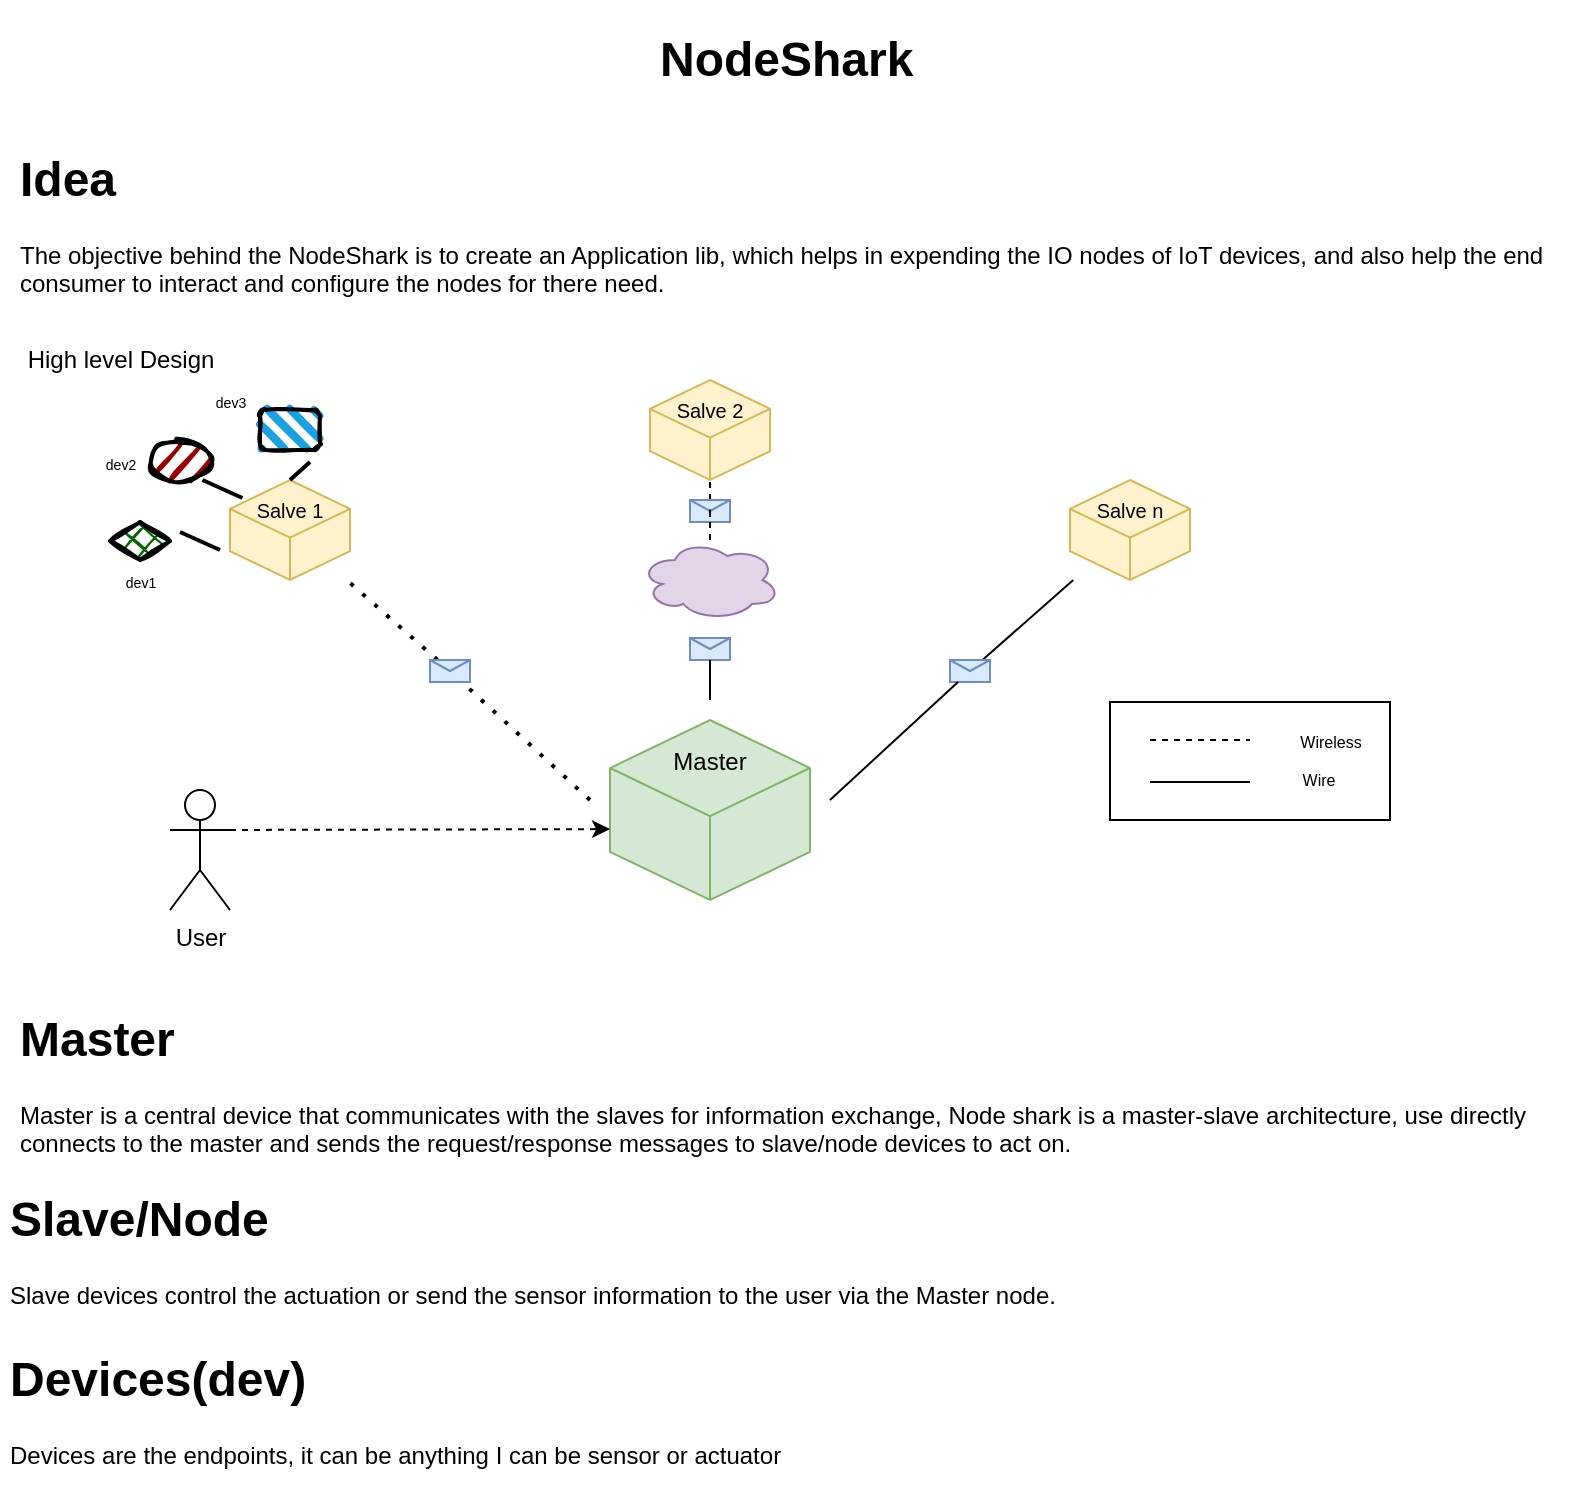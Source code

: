 <mxfile version="14.5.1" type="device" pages="4"><diagram id="Kn0iQHrQM525vAJxDdHW" name="HDD1"><mxGraphModel dx="1422" dy="830" grid="1" gridSize="10" guides="1" tooltips="1" connect="1" arrows="1" fold="1" page="1" pageScale="1" pageWidth="850" pageHeight="1100" math="0" shadow="0"><root><mxCell id="0"/><mxCell id="1" parent="0"/><mxCell id="1ncYqNetrgBFcalwf-mZ-35" value="" style="rounded=0;whiteSpace=wrap;html=1;" parent="1" vertex="1"><mxGeometry x="590" y="351" width="140" height="59" as="geometry"/></mxCell><mxCell id="1ncYqNetrgBFcalwf-mZ-2" value="&lt;h1&gt;NodeShark&lt;/h1&gt;&lt;p&gt;&lt;br&gt;&lt;/p&gt;" style="text;html=1;strokeColor=none;fillColor=none;spacing=5;spacingTop=-20;whiteSpace=wrap;overflow=hidden;rounded=0;" parent="1" vertex="1"><mxGeometry x="360" y="10" width="140" height="40" as="geometry"/></mxCell><mxCell id="1ncYqNetrgBFcalwf-mZ-4" value="&lt;h1&gt;Idea&lt;/h1&gt;&lt;p&gt;The objective behind the NodeShark is to create an Application lib, which helps in expending the IO nodes of IoT devices, and also help the end consumer to interact and configure the nodes for there need.&lt;/p&gt;" style="text;html=1;strokeColor=none;fillColor=none;spacing=5;spacingTop=-20;whiteSpace=wrap;overflow=hidden;rounded=0;" parent="1" vertex="1"><mxGeometry x="40" y="70" width="790" height="90" as="geometry"/></mxCell><mxCell id="1ncYqNetrgBFcalwf-mZ-5" value="High level Design" style="text;html=1;align=center;verticalAlign=middle;resizable=0;points=[];autosize=1;" parent="1" vertex="1"><mxGeometry x="40" y="170" width="110" height="20" as="geometry"/></mxCell><mxCell id="1ncYqNetrgBFcalwf-mZ-7" value="" style="whiteSpace=wrap;html=1;shape=mxgraph.basic.isocube;isoAngle=15;fillColor=#d5e8d4;strokeColor=#82b366;" parent="1" vertex="1"><mxGeometry x="340" y="360" width="100" height="90" as="geometry"/></mxCell><mxCell id="1ncYqNetrgBFcalwf-mZ-8" value="" style="whiteSpace=wrap;html=1;shape=mxgraph.basic.isocube;isoAngle=15;fillColor=#fff2cc;strokeColor=#d6b656;" parent="1" vertex="1"><mxGeometry x="570" y="240" width="60" height="50" as="geometry"/></mxCell><mxCell id="1ncYqNetrgBFcalwf-mZ-9" value="" style="whiteSpace=wrap;html=1;shape=mxgraph.basic.isocube;isoAngle=15;fillColor=#fff2cc;strokeColor=#d6b656;" parent="1" vertex="1"><mxGeometry x="360" y="190" width="60" height="50" as="geometry"/></mxCell><mxCell id="1ncYqNetrgBFcalwf-mZ-10" value="" style="whiteSpace=wrap;html=1;shape=mxgraph.basic.isocube;isoAngle=15;fillColor=#fff2cc;strokeColor=#d6b656;" parent="1" vertex="1"><mxGeometry x="150" y="240" width="60" height="50" as="geometry"/></mxCell><mxCell id="1ncYqNetrgBFcalwf-mZ-14" value="" style="endArrow=none;dashed=1;html=1;dashPattern=1 3;strokeWidth=2;" parent="1" source="1ncYqNetrgBFcalwf-mZ-23" target="1ncYqNetrgBFcalwf-mZ-10" edge="1"><mxGeometry width="50" height="50" relative="1" as="geometry"><mxPoint x="330" y="400" as="sourcePoint"/><mxPoint x="190" y="300" as="targetPoint"/></mxGeometry></mxCell><mxCell id="1ncYqNetrgBFcalwf-mZ-15" value="" style="endArrow=none;html=1;" parent="1" source="1ncYqNetrgBFcalwf-mZ-29" target="1ncYqNetrgBFcalwf-mZ-8" edge="1"><mxGeometry width="50" height="50" relative="1" as="geometry"><mxPoint x="450" y="400" as="sourcePoint"/><mxPoint x="500" y="350" as="targetPoint"/><Array as="points"/></mxGeometry></mxCell><mxCell id="1ncYqNetrgBFcalwf-mZ-16" value="" style="ellipse;shape=cloud;whiteSpace=wrap;html=1;fillColor=#e1d5e7;strokeColor=#9673a6;" parent="1" vertex="1"><mxGeometry x="355" y="270" width="70" height="40" as="geometry"/></mxCell><mxCell id="1ncYqNetrgBFcalwf-mZ-17" value="" style="endArrow=none;html=1;" parent="1" source="1ncYqNetrgBFcalwf-mZ-27" edge="1"><mxGeometry width="50" height="50" relative="1" as="geometry"><mxPoint x="390" y="350" as="sourcePoint"/><mxPoint x="390" y="320" as="targetPoint"/><Array as="points"/></mxGeometry></mxCell><mxCell id="1ncYqNetrgBFcalwf-mZ-18" value="" style="endArrow=none;dashed=1;html=1;entryX=0.5;entryY=1;entryDx=0;entryDy=0;entryPerimeter=0;" parent="1" source="1ncYqNetrgBFcalwf-mZ-25" target="1ncYqNetrgBFcalwf-mZ-9" edge="1"><mxGeometry width="50" height="50" relative="1" as="geometry"><mxPoint x="370" y="260" as="sourcePoint"/><mxPoint x="400" y="250" as="targetPoint"/><Array as="points"/></mxGeometry></mxCell><mxCell id="1ncYqNetrgBFcalwf-mZ-19" value="Master" style="text;html=1;strokeColor=none;fillColor=none;align=center;verticalAlign=middle;whiteSpace=wrap;rounded=0;" parent="1" vertex="1"><mxGeometry x="370" y="371" width="40" height="20" as="geometry"/></mxCell><mxCell id="1ncYqNetrgBFcalwf-mZ-20" value="&lt;font style=&quot;font-size: 10px&quot;&gt;Salve 1&lt;/font&gt;" style="text;html=1;strokeColor=none;fillColor=none;align=center;verticalAlign=middle;whiteSpace=wrap;rounded=0;" parent="1" vertex="1"><mxGeometry x="156.25" y="250" width="47.5" height="10" as="geometry"/></mxCell><mxCell id="1ncYqNetrgBFcalwf-mZ-21" value="&lt;font style=&quot;font-size: 10px&quot;&gt;Salve 2&lt;/font&gt;" style="text;html=1;strokeColor=none;fillColor=none;align=center;verticalAlign=middle;whiteSpace=wrap;rounded=0;" parent="1" vertex="1"><mxGeometry x="366.25" y="200" width="47.5" height="10" as="geometry"/></mxCell><mxCell id="1ncYqNetrgBFcalwf-mZ-22" value="&lt;font style=&quot;font-size: 10px&quot;&gt;Salve n&lt;/font&gt;" style="text;html=1;strokeColor=none;fillColor=none;align=center;verticalAlign=middle;whiteSpace=wrap;rounded=0;" parent="1" vertex="1"><mxGeometry x="581.25" y="250" width="37.5" height="10" as="geometry"/></mxCell><mxCell id="1ncYqNetrgBFcalwf-mZ-23" value="" style="shape=message;html=1;whiteSpace=wrap;html=1;outlineConnect=0;fillColor=#dae8fc;strokeColor=#6c8ebf;" parent="1" vertex="1"><mxGeometry x="250" y="330" width="20" height="11" as="geometry"/></mxCell><mxCell id="1ncYqNetrgBFcalwf-mZ-24" value="" style="endArrow=none;dashed=1;html=1;dashPattern=1 3;strokeWidth=2;" parent="1" target="1ncYqNetrgBFcalwf-mZ-23" edge="1"><mxGeometry width="50" height="50" relative="1" as="geometry"><mxPoint x="330" y="400" as="sourcePoint"/><mxPoint x="207.778" y="290" as="targetPoint"/></mxGeometry></mxCell><mxCell id="1ncYqNetrgBFcalwf-mZ-25" value="" style="shape=message;html=1;whiteSpace=wrap;html=1;outlineConnect=0;fillColor=#dae8fc;strokeColor=#6c8ebf;" parent="1" vertex="1"><mxGeometry x="380" y="250" width="20" height="11" as="geometry"/></mxCell><mxCell id="1ncYqNetrgBFcalwf-mZ-26" value="" style="endArrow=none;dashed=1;html=1;entryX=0.5;entryY=1;entryDx=0;entryDy=0;entryPerimeter=0;" parent="1" source="1ncYqNetrgBFcalwf-mZ-16" target="1ncYqNetrgBFcalwf-mZ-25" edge="1"><mxGeometry width="50" height="50" relative="1" as="geometry"><mxPoint x="390" y="270" as="sourcePoint"/><mxPoint x="390" y="240" as="targetPoint"/><Array as="points"><mxPoint x="390" y="250"/></Array></mxGeometry></mxCell><mxCell id="1ncYqNetrgBFcalwf-mZ-27" value="" style="shape=message;html=1;whiteSpace=wrap;html=1;outlineConnect=0;fillColor=#dae8fc;strokeColor=#6c8ebf;" parent="1" vertex="1"><mxGeometry x="380" y="319" width="20" height="11" as="geometry"/></mxCell><mxCell id="1ncYqNetrgBFcalwf-mZ-28" value="" style="endArrow=none;html=1;" parent="1" target="1ncYqNetrgBFcalwf-mZ-27" edge="1"><mxGeometry width="50" height="50" relative="1" as="geometry"><mxPoint x="390" y="350" as="sourcePoint"/><mxPoint x="390" y="320" as="targetPoint"/><Array as="points"><mxPoint x="390" y="330"/></Array></mxGeometry></mxCell><mxCell id="1ncYqNetrgBFcalwf-mZ-29" value="" style="shape=message;html=1;whiteSpace=wrap;html=1;outlineConnect=0;fillColor=#dae8fc;strokeColor=#6c8ebf;" parent="1" vertex="1"><mxGeometry x="510" y="330" width="20" height="11" as="geometry"/></mxCell><mxCell id="1ncYqNetrgBFcalwf-mZ-30" value="" style="endArrow=none;html=1;" parent="1" target="1ncYqNetrgBFcalwf-mZ-29" edge="1"><mxGeometry width="50" height="50" relative="1" as="geometry"><mxPoint x="450" y="400" as="sourcePoint"/><mxPoint x="572.222" y="290" as="targetPoint"/><Array as="points"/></mxGeometry></mxCell><mxCell id="1ncYqNetrgBFcalwf-mZ-31" value="" style="endArrow=none;dashed=1;html=1;" parent="1" edge="1"><mxGeometry width="50" height="50" relative="1" as="geometry"><mxPoint x="610" y="370" as="sourcePoint"/><mxPoint x="660" y="370" as="targetPoint"/></mxGeometry></mxCell><mxCell id="1ncYqNetrgBFcalwf-mZ-32" value="" style="endArrow=none;html=1;" parent="1" edge="1"><mxGeometry width="50" height="50" relative="1" as="geometry"><mxPoint x="610" y="391" as="sourcePoint"/><mxPoint x="660" y="391" as="targetPoint"/></mxGeometry></mxCell><mxCell id="1ncYqNetrgBFcalwf-mZ-33" value="&lt;font style=&quot;font-size: 8px&quot;&gt;Wireless&lt;/font&gt;" style="text;html=1;align=center;verticalAlign=middle;resizable=0;points=[];autosize=1;" parent="1" vertex="1"><mxGeometry x="675" y="360" width="50" height="20" as="geometry"/></mxCell><mxCell id="1ncYqNetrgBFcalwf-mZ-34" value="&lt;font style=&quot;font-size: 8px&quot;&gt;Wire&lt;/font&gt;" style="text;html=1;align=center;verticalAlign=middle;resizable=0;points=[];autosize=1;" parent="1" vertex="1"><mxGeometry x="679" y="379" width="30" height="20" as="geometry"/></mxCell><mxCell id="1ncYqNetrgBFcalwf-mZ-36" value="" style="rhombus;whiteSpace=wrap;html=1;strokeWidth=2;fillWeight=-1;hachureGap=8;fillStyle=cross-hatch;fillColor=#006600;sketch=1;" parent="1" vertex="1"><mxGeometry x="90" y="261" width="30" height="19" as="geometry"/></mxCell><mxCell id="1ncYqNetrgBFcalwf-mZ-37" value="" style="ellipse;whiteSpace=wrap;html=1;strokeWidth=2;fillWeight=2;hachureGap=8;fillColor=#990000;fillStyle=dots;sketch=1;" parent="1" vertex="1"><mxGeometry x="110" y="221" width="30" height="19" as="geometry"/></mxCell><mxCell id="1ncYqNetrgBFcalwf-mZ-38" value="" style="rounded=1;whiteSpace=wrap;html=1;strokeWidth=2;fillWeight=4;hachureGap=8;hachureAngle=45;fillColor=#1ba1e2;sketch=1;" parent="1" vertex="1"><mxGeometry x="165" y="205" width="30" height="20" as="geometry"/></mxCell><mxCell id="1ncYqNetrgBFcalwf-mZ-41" value="&lt;font style=&quot;font-size: 7px&quot;&gt;dev1&lt;/font&gt;" style="text;html=1;align=center;verticalAlign=middle;resizable=0;points=[];autosize=1;" parent="1" vertex="1"><mxGeometry x="90" y="280" width="30" height="20" as="geometry"/></mxCell><mxCell id="1ncYqNetrgBFcalwf-mZ-42" value="&lt;font style=&quot;font-size: 7px&quot;&gt;dev2&lt;/font&gt;" style="text;html=1;align=center;verticalAlign=middle;resizable=0;points=[];autosize=1;" parent="1" vertex="1"><mxGeometry x="80" y="220.5" width="30" height="20" as="geometry"/></mxCell><mxCell id="1ncYqNetrgBFcalwf-mZ-43" value="&lt;font style=&quot;font-size: 7px&quot;&gt;dev3&lt;/font&gt;" style="text;html=1;align=center;verticalAlign=middle;resizable=0;points=[];autosize=1;" parent="1" vertex="1"><mxGeometry x="135" y="190" width="30" height="20" as="geometry"/></mxCell><mxCell id="1ncYqNetrgBFcalwf-mZ-45" value="&lt;h1&gt;Master&lt;/h1&gt;&lt;p&gt;Master is a central device that communicates with the slaves for information exchange, Node shark is a master-slave architecture, use directly connects to the master and sends the request/response messages to slave/node devices to act on.&lt;/p&gt;" style="text;html=1;strokeColor=none;fillColor=none;spacing=5;spacingTop=-20;whiteSpace=wrap;overflow=hidden;rounded=0;" parent="1" vertex="1"><mxGeometry x="40" y="500" width="780" height="80" as="geometry"/></mxCell><mxCell id="1ncYqNetrgBFcalwf-mZ-47" style="edgeStyle=orthogonalEdgeStyle;rounded=0;orthogonalLoop=1;jettySize=auto;html=1;exitX=1;exitY=0.333;exitDx=0;exitDy=0;exitPerimeter=0;entryX=0;entryY=0.606;entryDx=0;entryDy=0;entryPerimeter=0;dashed=1;" parent="1" source="1ncYqNetrgBFcalwf-mZ-46" target="1ncYqNetrgBFcalwf-mZ-7" edge="1"><mxGeometry relative="1" as="geometry"><Array as="points"><mxPoint x="150" y="415"/><mxPoint x="245" y="415"/></Array></mxGeometry></mxCell><mxCell id="1ncYqNetrgBFcalwf-mZ-46" value="User" style="shape=umlActor;verticalLabelPosition=bottom;verticalAlign=top;html=1;outlineConnect=0;" parent="1" vertex="1"><mxGeometry x="120" y="395" width="30" height="60" as="geometry"/></mxCell><mxCell id="1ncYqNetrgBFcalwf-mZ-50" value="&lt;h1&gt;Slave/Node&lt;/h1&gt;&lt;p&gt;Slave devices control the actuation or send the sensor information to the user via the Master node.&lt;/p&gt;" style="text;html=1;strokeColor=none;fillColor=none;spacing=5;spacingTop=-20;whiteSpace=wrap;overflow=hidden;rounded=0;" parent="1" vertex="1"><mxGeometry x="35" y="590" width="780" height="80" as="geometry"/></mxCell><mxCell id="1ncYqNetrgBFcalwf-mZ-51" value="&lt;h1&gt;Devices(dev)&lt;/h1&gt;&lt;p&gt;Devices are the endpoints, it can be anything I can be sensor or actuator&lt;/p&gt;" style="text;html=1;strokeColor=none;fillColor=none;spacing=5;spacingTop=-20;whiteSpace=wrap;overflow=hidden;rounded=0;" parent="1" vertex="1"><mxGeometry x="35" y="670" width="780" height="80" as="geometry"/></mxCell><mxCell id="YtxHHRJrg3fE581qLAiR-1" value="" style="endArrow=none;html=1;strokeWidth=2;" parent="1" edge="1"><mxGeometry width="50" height="50" relative="1" as="geometry"><mxPoint x="125" y="266" as="sourcePoint"/><mxPoint x="145" y="275" as="targetPoint"/></mxGeometry></mxCell><mxCell id="YtxHHRJrg3fE581qLAiR-2" value="" style="endArrow=none;html=1;strokeWidth=2;" parent="1" edge="1"><mxGeometry width="50" height="50" relative="1" as="geometry"><mxPoint x="136.25" y="240" as="sourcePoint"/><mxPoint x="156.25" y="249.0" as="targetPoint"/></mxGeometry></mxCell><mxCell id="YtxHHRJrg3fE581qLAiR-4" value="" style="endArrow=none;html=1;strokeWidth=2;entryX=0.5;entryY=0;entryDx=0;entryDy=0;entryPerimeter=0;" parent="1" target="1ncYqNetrgBFcalwf-mZ-10" edge="1"><mxGeometry width="50" height="50" relative="1" as="geometry"><mxPoint x="190" y="231" as="sourcePoint"/><mxPoint x="195" y="240.0" as="targetPoint"/></mxGeometry></mxCell></root></mxGraphModel></diagram><diagram id="m-Z7ndVa-NEMvpS4aNVk" name="CDD1"><mxGraphModel dx="1422" dy="830" grid="1" gridSize="10" guides="1" tooltips="1" connect="1" arrows="1" fold="1" page="1" pageScale="1" pageWidth="850" pageHeight="1100" math="0" shadow="0"><root><mxCell id="d3YdMtftS5JbhDUJZemm-0"/><mxCell id="d3YdMtftS5JbhDUJZemm-1" parent="d3YdMtftS5JbhDUJZemm-0"/><mxCell id="58Te145BPqyQr76Mf2Rw-0" value="&lt;h1&gt;NodeShark Arch&lt;/h1&gt;" style="text;html=1;strokeColor=none;fillColor=none;spacing=5;spacingTop=-20;whiteSpace=wrap;overflow=hidden;rounded=0;" parent="d3YdMtftS5JbhDUJZemm-1" vertex="1"><mxGeometry x="20" y="10" width="240" height="30" as="geometry"/></mxCell><mxCell id="58Te145BPqyQr76Mf2Rw-23" style="edgeStyle=orthogonalEdgeStyle;rounded=0;orthogonalLoop=1;jettySize=auto;html=1;exitX=1;exitY=0.5;exitDx=0;exitDy=0;entryX=0.008;entryY=0.124;entryDx=0;entryDy=0;entryPerimeter=0;dashed=1;strokeColor=#000000;" parent="d3YdMtftS5JbhDUJZemm-1" source="58Te145BPqyQr76Mf2Rw-10" target="58Te145BPqyQr76Mf2Rw-18" edge="1"><mxGeometry relative="1" as="geometry"/></mxCell><mxCell id="58Te145BPqyQr76Mf2Rw-10" value="Classname" style="swimlane;fontStyle=0;childLayout=stackLayout;horizontal=1;startSize=26;fillColor=#60a917;horizontalStack=0;resizeParent=1;resizeParentMax=0;resizeLast=0;collapsible=1;marginBottom=0;strokeColor=#2D7600;fontColor=#ffffff;" parent="d3YdMtftS5JbhDUJZemm-1" vertex="1"><mxGeometry x="50" y="720" width="140" height="130" as="geometry"/></mxCell><mxCell id="58Te145BPqyQr76Mf2Rw-11" value="+ns_pin (uint8)" style="text;strokeColor=none;fillColor=none;align=left;verticalAlign=top;spacingLeft=4;spacingRight=4;overflow=hidden;rotatable=0;points=[[0,0.5],[1,0.5]];portConstraint=eastwest;" parent="58Te145BPqyQr76Mf2Rw-10" vertex="1"><mxGeometry y="26" width="140" height="26" as="geometry"/></mxCell><mxCell id="58Te145BPqyQr76Mf2Rw-12" value="+ns_function(uint8)" style="text;strokeColor=none;fillColor=none;align=left;verticalAlign=top;spacingLeft=4;spacingRight=4;overflow=hidden;rotatable=0;points=[[0,0.5],[1,0.5]];portConstraint=eastwest;" parent="58Te145BPqyQr76Mf2Rw-10" vertex="1"><mxGeometry y="52" width="140" height="26" as="geometry"/></mxCell><mxCell id="58Te145BPqyQr76Mf2Rw-13" value="+ns_dir(unit8)" style="text;strokeColor=none;fillColor=none;align=left;verticalAlign=top;spacingLeft=4;spacingRight=4;overflow=hidden;rotatable=0;points=[[0,0.5],[1,0.5]];portConstraint=eastwest;" parent="58Te145BPqyQr76Mf2Rw-10" vertex="1"><mxGeometry y="78" width="140" height="26" as="geometry"/></mxCell><mxCell id="58Te145BPqyQr76Mf2Rw-14" value="+ns_data(uint8)" style="text;strokeColor=none;fillColor=none;align=left;verticalAlign=top;spacingLeft=4;spacingRight=4;overflow=hidden;rotatable=0;points=[[0,0.5],[1,0.5]];portConstraint=eastwest;" parent="58Te145BPqyQr76Mf2Rw-10" vertex="1"><mxGeometry y="104" width="140" height="26" as="geometry"/></mxCell><mxCell id="58Te145BPqyQr76Mf2Rw-16" value="ns_pin : The pin number at Device side" style="text;html=1;align=center;verticalAlign=middle;resizable=0;points=[];autosize=1;" parent="d3YdMtftS5JbhDUJZemm-1" vertex="1"><mxGeometry x="260" y="700" width="220" height="20" as="geometry"/></mxCell><mxCell id="58Te145BPqyQr76Mf2Rw-18" value="ns_function" style="swimlane;fontStyle=0;childLayout=stackLayout;horizontal=1;startSize=26;fillColor=#1ba1e2;horizontalStack=0;resizeParent=1;resizeParentMax=0;resizeLast=0;collapsible=1;marginBottom=0;strokeColor=#006EAF;fontColor=#ffffff;" parent="d3YdMtftS5JbhDUJZemm-1" vertex="1"><mxGeometry x="670" y="772" width="140" height="104" as="geometry"/></mxCell><mxCell id="58Te145BPqyQr76Mf2Rw-19" value="NS_IO_FUN_PWM" style="text;strokeColor=none;fillColor=none;align=left;verticalAlign=top;spacingLeft=4;spacingRight=4;overflow=hidden;rotatable=0;points=[[0,0.5],[1,0.5]];portConstraint=eastwest;" parent="58Te145BPqyQr76Mf2Rw-18" vertex="1"><mxGeometry y="26" width="140" height="26" as="geometry"/></mxCell><mxCell id="58Te145BPqyQr76Mf2Rw-20" value="NS_IO_FUN_GPIO" style="text;strokeColor=none;fillColor=none;align=left;verticalAlign=top;spacingLeft=4;spacingRight=4;overflow=hidden;rotatable=0;points=[[0,0.5],[1,0.5]];portConstraint=eastwest;" parent="58Te145BPqyQr76Mf2Rw-18" vertex="1"><mxGeometry y="52" width="140" height="26" as="geometry"/></mxCell><mxCell id="58Te145BPqyQr76Mf2Rw-21" value="NS_IO_FUN_ANALOG" style="text;strokeColor=none;fillColor=none;align=left;verticalAlign=top;spacingLeft=4;spacingRight=4;overflow=hidden;rotatable=0;points=[[0,0.5],[1,0.5]];portConstraint=eastwest;" parent="58Te145BPqyQr76Mf2Rw-18" vertex="1"><mxGeometry y="78" width="140" height="26" as="geometry"/></mxCell><mxCell id="58Te145BPqyQr76Mf2Rw-24" value="ns_dir" style="swimlane;fontStyle=0;childLayout=stackLayout;horizontal=1;startSize=26;fillColor=#1ba1e2;horizontalStack=0;resizeParent=1;resizeParentMax=0;resizeLast=0;collapsible=1;marginBottom=0;strokeColor=#006EAF;fontColor=#ffffff;" parent="d3YdMtftS5JbhDUJZemm-1" vertex="1"><mxGeometry x="310" y="796" width="140" height="78" as="geometry"/></mxCell><mxCell id="58Te145BPqyQr76Mf2Rw-25" value="NS_IO_DIR_INPUT" style="text;strokeColor=none;fillColor=none;align=left;verticalAlign=top;spacingLeft=4;spacingRight=4;overflow=hidden;rotatable=0;points=[[0,0.5],[1,0.5]];portConstraint=eastwest;" parent="58Te145BPqyQr76Mf2Rw-24" vertex="1"><mxGeometry y="26" width="140" height="26" as="geometry"/></mxCell><mxCell id="58Te145BPqyQr76Mf2Rw-26" value="NS_IO_DIR_OUTPUT" style="text;strokeColor=none;fillColor=none;align=left;verticalAlign=top;spacingLeft=4;spacingRight=4;overflow=hidden;rotatable=0;points=[[0,0.5],[1,0.5]];portConstraint=eastwest;" parent="58Te145BPqyQr76Mf2Rw-24" vertex="1"><mxGeometry y="52" width="140" height="26" as="geometry"/></mxCell><mxCell id="58Te145BPqyQr76Mf2Rw-28" style="edgeStyle=orthogonalEdgeStyle;rounded=0;orthogonalLoop=1;jettySize=auto;html=1;exitX=1;exitY=0.5;exitDx=0;exitDy=0;entryX=0.003;entryY=0.2;entryDx=0;entryDy=0;entryPerimeter=0;dashed=1;strokeColor=#000000;" parent="d3YdMtftS5JbhDUJZemm-1" source="58Te145BPqyQr76Mf2Rw-13" target="58Te145BPqyQr76Mf2Rw-24" edge="1"><mxGeometry relative="1" as="geometry"/></mxCell><mxCell id="58Te145BPqyQr76Mf2Rw-29" value="ns_data" style="swimlane;fontStyle=0;childLayout=stackLayout;horizontal=1;startSize=26;fillColor=#1ba1e2;horizontalStack=0;resizeParent=1;resizeParentMax=0;resizeLast=0;collapsible=1;marginBottom=0;strokeColor=#006EAF;fontColor=#ffffff;" parent="d3YdMtftS5JbhDUJZemm-1" vertex="1"><mxGeometry x="500" y="880" width="140" height="52" as="geometry"/></mxCell><mxCell id="58Te145BPqyQr76Mf2Rw-31" value="uint8*" style="text;strokeColor=none;fillColor=none;align=left;verticalAlign=top;spacingLeft=4;spacingRight=4;overflow=hidden;rotatable=0;points=[[0,0.5],[1,0.5]];portConstraint=eastwest;" parent="58Te145BPqyQr76Mf2Rw-29" vertex="1"><mxGeometry y="26" width="140" height="26" as="geometry"/></mxCell><mxCell id="58Te145BPqyQr76Mf2Rw-32" style="edgeStyle=orthogonalEdgeStyle;rounded=0;orthogonalLoop=1;jettySize=auto;html=1;exitX=1;exitY=0.5;exitDx=0;exitDy=0;dashed=1;strokeColor=#000000;entryX=0;entryY=0.5;entryDx=0;entryDy=0;" parent="d3YdMtftS5JbhDUJZemm-1" source="58Te145BPqyQr76Mf2Rw-14" target="58Te145BPqyQr76Mf2Rw-29" edge="1"><mxGeometry relative="1" as="geometry"><Array as="points"><mxPoint x="230" y="837"/><mxPoint x="230" y="906"/></Array><mxPoint x="280" y="988" as="targetPoint"/></mxGeometry></mxCell><mxCell id="eD3r2VryDJEDAG6Gy2Xr-0" value="" style="rounded=0;whiteSpace=wrap;html=1;" parent="d3YdMtftS5JbhDUJZemm-1" vertex="1"><mxGeometry x="45" y="110" width="770" height="190" as="geometry"/></mxCell><mxCell id="eD3r2VryDJEDAG6Gy2Xr-1" value="Application code" style="rounded=0;whiteSpace=wrap;html=1;fillColor=#d5e8d4;strokeColor=#82b366;" parent="d3YdMtftS5JbhDUJZemm-1" vertex="1"><mxGeometry x="45" y="110" width="770" height="70" as="geometry"/></mxCell><mxCell id="eD3r2VryDJEDAG6Gy2Xr-2" value="NodeShark Framework" style="rounded=0;whiteSpace=wrap;html=1;fillColor=#e1d5e7;strokeColor=#9673a6;" parent="d3YdMtftS5JbhDUJZemm-1" vertex="1"><mxGeometry x="45" y="180" width="770" height="60" as="geometry"/></mxCell><mxCell id="eD3r2VryDJEDAG6Gy2Xr-3" value="Comms API" style="rounded=0;whiteSpace=wrap;html=1;fillColor=#ffe6cc;strokeColor=#d79b00;" parent="d3YdMtftS5JbhDUJZemm-1" vertex="1"><mxGeometry x="45" y="240" width="770" height="60" as="geometry"/></mxCell><mxCell id="eD3r2VryDJEDAG6Gy2Xr-4" value="NodeShark Framework" style="rounded=0;whiteSpace=wrap;html=1;fillColor=#e1d5e7;strokeColor=#9673a6;" parent="d3YdMtftS5JbhDUJZemm-1" vertex="1"><mxGeometry x="370" y="350" width="110" height="290" as="geometry"/></mxCell><mxCell id="eD3r2VryDJEDAG6Gy2Xr-5" value="" style="html=1;rounded=0;" parent="d3YdMtftS5JbhDUJZemm-1" vertex="1"><mxGeometry x="480" y="390" width="30" height="30" as="geometry"/></mxCell><mxCell id="eD3r2VryDJEDAG6Gy2Xr-6" value="" style="endArrow=none;html=1;rounded=0;align=center;verticalAlign=top;endFill=0;labelBackgroundColor=none;endSize=2;" parent="d3YdMtftS5JbhDUJZemm-1" source="eD3r2VryDJEDAG6Gy2Xr-5" target="eD3r2VryDJEDAG6Gy2Xr-7" edge="1"><mxGeometry relative="1" as="geometry"/></mxCell><mxCell id="eD3r2VryDJEDAG6Gy2Xr-7" value="" style="shape=requiredInterface;html=1;fontSize=11;align=center;fillColor=none;points=[];aspect=fixed;resizable=0;verticalAlign=bottom;labelPosition=center;verticalLabelPosition=top;flipH=1;" parent="d3YdMtftS5JbhDUJZemm-1" vertex="1"><mxGeometry x="535" y="400" width="5" height="10" as="geometry"/></mxCell><mxCell id="eD3r2VryDJEDAG6Gy2Xr-8" value="" style="html=1;rounded=0;" parent="d3YdMtftS5JbhDUJZemm-1" vertex="1"><mxGeometry x="480" y="440" width="30" height="30" as="geometry"/></mxCell><mxCell id="eD3r2VryDJEDAG6Gy2Xr-9" value="" style="endArrow=none;html=1;rounded=0;align=center;verticalAlign=top;endFill=0;labelBackgroundColor=none;endSize=2;" parent="d3YdMtftS5JbhDUJZemm-1" source="eD3r2VryDJEDAG6Gy2Xr-8" target="eD3r2VryDJEDAG6Gy2Xr-10" edge="1"><mxGeometry relative="1" as="geometry"/></mxCell><mxCell id="eD3r2VryDJEDAG6Gy2Xr-10" value="" style="shape=requiredInterface;html=1;fontSize=11;align=center;fillColor=none;points=[];aspect=fixed;resizable=0;verticalAlign=bottom;labelPosition=center;verticalLabelPosition=top;flipH=1;" parent="d3YdMtftS5JbhDUJZemm-1" vertex="1"><mxGeometry x="535" y="450" width="5" height="10" as="geometry"/></mxCell><mxCell id="eD3r2VryDJEDAG6Gy2Xr-11" value="" style="html=1;rounded=0;" parent="d3YdMtftS5JbhDUJZemm-1" vertex="1"><mxGeometry x="480" y="500" width="30" height="30" as="geometry"/></mxCell><mxCell id="eD3r2VryDJEDAG6Gy2Xr-12" value="" style="endArrow=none;html=1;rounded=0;align=center;verticalAlign=top;endFill=0;labelBackgroundColor=none;endSize=2;" parent="d3YdMtftS5JbhDUJZemm-1" source="eD3r2VryDJEDAG6Gy2Xr-11" target="eD3r2VryDJEDAG6Gy2Xr-13" edge="1"><mxGeometry relative="1" as="geometry"/></mxCell><mxCell id="eD3r2VryDJEDAG6Gy2Xr-13" value="" style="shape=requiredInterface;html=1;fontSize=11;align=center;fillColor=none;points=[];aspect=fixed;resizable=0;verticalAlign=bottom;labelPosition=center;verticalLabelPosition=top;flipH=1;" parent="d3YdMtftS5JbhDUJZemm-1" vertex="1"><mxGeometry x="535" y="510" width="5" height="10" as="geometry"/></mxCell><mxCell id="eD3r2VryDJEDAG6Gy2Xr-14" value="" style="html=1;rounded=0;" parent="d3YdMtftS5JbhDUJZemm-1" vertex="1"><mxGeometry x="480" y="560" width="30" height="30" as="geometry"/></mxCell><mxCell id="eD3r2VryDJEDAG6Gy2Xr-15" value="" style="endArrow=none;html=1;rounded=0;align=center;verticalAlign=top;endFill=0;labelBackgroundColor=none;endSize=2;" parent="d3YdMtftS5JbhDUJZemm-1" source="eD3r2VryDJEDAG6Gy2Xr-14" target="eD3r2VryDJEDAG6Gy2Xr-16" edge="1"><mxGeometry relative="1" as="geometry"/></mxCell><mxCell id="eD3r2VryDJEDAG6Gy2Xr-16" value="" style="shape=requiredInterface;html=1;fontSize=11;align=center;fillColor=none;points=[];aspect=fixed;resizable=0;verticalAlign=bottom;labelPosition=center;verticalLabelPosition=top;flipH=1;" parent="d3YdMtftS5JbhDUJZemm-1" vertex="1"><mxGeometry x="535" y="570" width="5" height="10" as="geometry"/></mxCell><mxCell id="eD3r2VryDJEDAG6Gy2Xr-17" value="CommsDriver(user code)" style="rounded=0;whiteSpace=wrap;html=1;fillColor=#fff2cc;strokeColor=#d6b656;" parent="d3YdMtftS5JbhDUJZemm-1" vertex="1"><mxGeometry x="715" y="350" width="110" height="290" as="geometry"/></mxCell><mxCell id="eD3r2VryDJEDAG6Gy2Xr-18" value="" style="html=1;rounded=0;" parent="d3YdMtftS5JbhDUJZemm-1" vertex="1"><mxGeometry x="685" y="390" width="30" height="30" as="geometry"/></mxCell><mxCell id="eD3r2VryDJEDAG6Gy2Xr-19" value="" style="endArrow=none;html=1;rounded=0;align=center;verticalAlign=top;endFill=0;labelBackgroundColor=none;endSize=2;" parent="d3YdMtftS5JbhDUJZemm-1" source="eD3r2VryDJEDAG6Gy2Xr-18" target="eD3r2VryDJEDAG6Gy2Xr-20" edge="1"><mxGeometry relative="1" as="geometry"/></mxCell><mxCell id="eD3r2VryDJEDAG6Gy2Xr-20" value="" style="ellipse;html=1;fontSize=11;align=center;fillColor=none;points=[];aspect=fixed;resizable=0;verticalAlign=bottom;labelPosition=center;verticalLabelPosition=top;flipH=1;" parent="d3YdMtftS5JbhDUJZemm-1" vertex="1"><mxGeometry x="655" y="401" width="8" height="8" as="geometry"/></mxCell><mxCell id="eD3r2VryDJEDAG6Gy2Xr-21" value="" style="html=1;rounded=0;" parent="d3YdMtftS5JbhDUJZemm-1" vertex="1"><mxGeometry x="685" y="440" width="30" height="30" as="geometry"/></mxCell><mxCell id="eD3r2VryDJEDAG6Gy2Xr-22" value="" style="endArrow=none;html=1;rounded=0;align=center;verticalAlign=top;endFill=0;labelBackgroundColor=none;endSize=2;" parent="d3YdMtftS5JbhDUJZemm-1" source="eD3r2VryDJEDAG6Gy2Xr-21" target="eD3r2VryDJEDAG6Gy2Xr-23" edge="1"><mxGeometry relative="1" as="geometry"/></mxCell><mxCell id="eD3r2VryDJEDAG6Gy2Xr-23" value="" style="ellipse;html=1;fontSize=11;align=center;fillColor=none;points=[];aspect=fixed;resizable=0;verticalAlign=bottom;labelPosition=center;verticalLabelPosition=top;flipH=1;" parent="d3YdMtftS5JbhDUJZemm-1" vertex="1"><mxGeometry x="655" y="451" width="8" height="8" as="geometry"/></mxCell><mxCell id="eD3r2VryDJEDAG6Gy2Xr-24" value="" style="html=1;rounded=0;" parent="d3YdMtftS5JbhDUJZemm-1" vertex="1"><mxGeometry x="685" y="500" width="30" height="30" as="geometry"/></mxCell><mxCell id="eD3r2VryDJEDAG6Gy2Xr-25" value="" style="endArrow=none;html=1;rounded=0;align=center;verticalAlign=top;endFill=0;labelBackgroundColor=none;endSize=2;" parent="d3YdMtftS5JbhDUJZemm-1" source="eD3r2VryDJEDAG6Gy2Xr-24" target="eD3r2VryDJEDAG6Gy2Xr-26" edge="1"><mxGeometry relative="1" as="geometry"/></mxCell><mxCell id="eD3r2VryDJEDAG6Gy2Xr-26" value="" style="ellipse;html=1;fontSize=11;align=center;fillColor=none;points=[];aspect=fixed;resizable=0;verticalAlign=bottom;labelPosition=center;verticalLabelPosition=top;flipH=1;" parent="d3YdMtftS5JbhDUJZemm-1" vertex="1"><mxGeometry x="655" y="511" width="8" height="8" as="geometry"/></mxCell><mxCell id="eD3r2VryDJEDAG6Gy2Xr-27" value="" style="html=1;rounded=0;" parent="d3YdMtftS5JbhDUJZemm-1" vertex="1"><mxGeometry x="685" y="560" width="30" height="30" as="geometry"/></mxCell><mxCell id="eD3r2VryDJEDAG6Gy2Xr-28" value="" style="endArrow=none;html=1;rounded=0;align=center;verticalAlign=top;endFill=0;labelBackgroundColor=none;endSize=2;" parent="d3YdMtftS5JbhDUJZemm-1" source="eD3r2VryDJEDAG6Gy2Xr-27" target="eD3r2VryDJEDAG6Gy2Xr-29" edge="1"><mxGeometry relative="1" as="geometry"/></mxCell><mxCell id="eD3r2VryDJEDAG6Gy2Xr-29" value="" style="ellipse;html=1;fontSize=11;align=center;fillColor=none;points=[];aspect=fixed;resizable=0;verticalAlign=bottom;labelPosition=center;verticalLabelPosition=top;flipH=1;" parent="d3YdMtftS5JbhDUJZemm-1" vertex="1"><mxGeometry x="655" y="571" width="8" height="8" as="geometry"/></mxCell><mxCell id="eD3r2VryDJEDAG6Gy2Xr-30" value="ns_comms_open" style="text;html=1;align=center;verticalAlign=middle;resizable=0;points=[];autosize=1;" parent="d3YdMtftS5JbhDUJZemm-1" vertex="1"><mxGeometry x="506" y="360" width="110" height="20" as="geometry"/></mxCell><mxCell id="eD3r2VryDJEDAG6Gy2Xr-31" value="ns_comms_close" style="text;html=1;align=center;verticalAlign=middle;resizable=0;points=[];autosize=1;" parent="d3YdMtftS5JbhDUJZemm-1" vertex="1"><mxGeometry x="510" y="420" width="110" height="20" as="geometry"/></mxCell><mxCell id="eD3r2VryDJEDAG6Gy2Xr-32" value="ns_comms_read" style="text;html=1;align=center;verticalAlign=middle;resizable=0;points=[];autosize=1;" parent="d3YdMtftS5JbhDUJZemm-1" vertex="1"><mxGeometry x="515" y="480" width="100" height="20" as="geometry"/></mxCell><mxCell id="eD3r2VryDJEDAG6Gy2Xr-33" value="ns_comss_write" style="text;html=1;align=center;verticalAlign=middle;resizable=0;points=[];autosize=1;" parent="d3YdMtftS5JbhDUJZemm-1" vertex="1"><mxGeometry x="515" y="540" width="100" height="20" as="geometry"/></mxCell><mxCell id="eD3r2VryDJEDAG6Gy2Xr-34" value="open" style="text;html=1;align=center;verticalAlign=middle;resizable=0;points=[];autosize=1;" parent="d3YdMtftS5JbhDUJZemm-1" vertex="1"><mxGeometry x="635" y="370" width="40" height="20" as="geometry"/></mxCell><mxCell id="eD3r2VryDJEDAG6Gy2Xr-35" value="close" style="text;html=1;align=center;verticalAlign=middle;resizable=0;points=[];autosize=1;" parent="d3YdMtftS5JbhDUJZemm-1" vertex="1"><mxGeometry x="635" y="420" width="40" height="20" as="geometry"/></mxCell><mxCell id="eD3r2VryDJEDAG6Gy2Xr-36" value="read" style="text;html=1;align=center;verticalAlign=middle;resizable=0;points=[];autosize=1;" parent="d3YdMtftS5JbhDUJZemm-1" vertex="1"><mxGeometry x="635" y="480" width="40" height="20" as="geometry"/></mxCell><mxCell id="eD3r2VryDJEDAG6Gy2Xr-37" value="write" style="text;html=1;align=center;verticalAlign=middle;resizable=0;points=[];autosize=1;" parent="d3YdMtftS5JbhDUJZemm-1" vertex="1"><mxGeometry x="635" y="540" width="40" height="20" as="geometry"/></mxCell><mxCell id="eD3r2VryDJEDAG6Gy2Xr-38" value="&lt;font style=&quot;font-size: 18px&quot;&gt;Arch&lt;/font&gt;" style="text;html=1;align=center;verticalAlign=middle;resizable=0;points=[];autosize=1;" parent="d3YdMtftS5JbhDUJZemm-1" vertex="1"><mxGeometry x="20" y="60" width="50" height="20" as="geometry"/></mxCell><mxCell id="jJgHS_MyL9TWtikkYkpp-0" value="&lt;font style=&quot;font-size: 18px&quot;&gt;Packet Arch&lt;/font&gt;" style="text;html=1;align=center;verticalAlign=middle;resizable=0;points=[];autosize=1;" vertex="1" parent="d3YdMtftS5JbhDUJZemm-1"><mxGeometry x="40" y="680" width="110" height="20" as="geometry"/></mxCell><mxCell id="jJgHS_MyL9TWtikkYkpp-1" value="Application" style="rounded=0;whiteSpace=wrap;html=1;fillColor=#d5e8d4;strokeColor=#82b366;" vertex="1" parent="d3YdMtftS5JbhDUJZemm-1"><mxGeometry x="60" y="350" width="110" height="290" as="geometry"/></mxCell><mxCell id="jJgHS_MyL9TWtikkYkpp-2" value="" style="html=1;rounded=0;" vertex="1" parent="d3YdMtftS5JbhDUJZemm-1"><mxGeometry x="340" y="365" width="30" height="30" as="geometry"/></mxCell><mxCell id="jJgHS_MyL9TWtikkYkpp-3" value="" style="endArrow=none;html=1;rounded=0;align=center;verticalAlign=top;endFill=0;labelBackgroundColor=none;endSize=2;" edge="1" source="jJgHS_MyL9TWtikkYkpp-2" target="jJgHS_MyL9TWtikkYkpp-4" parent="d3YdMtftS5JbhDUJZemm-1"><mxGeometry relative="1" as="geometry"/></mxCell><mxCell id="jJgHS_MyL9TWtikkYkpp-4" value="" style="ellipse;html=1;fontSize=11;align=center;fillColor=none;points=[];aspect=fixed;resizable=0;verticalAlign=bottom;labelPosition=center;verticalLabelPosition=top;flipH=1;" vertex="1" parent="d3YdMtftS5JbhDUJZemm-1"><mxGeometry x="310" y="376" width="8" height="8" as="geometry"/></mxCell><mxCell id="jJgHS_MyL9TWtikkYkpp-5" value="" style="html=1;rounded=0;" vertex="1" parent="d3YdMtftS5JbhDUJZemm-1"><mxGeometry x="340" y="420" width="30" height="30" as="geometry"/></mxCell><mxCell id="jJgHS_MyL9TWtikkYkpp-6" value="" style="endArrow=none;html=1;rounded=0;align=center;verticalAlign=top;endFill=0;labelBackgroundColor=none;endSize=2;" edge="1" parent="d3YdMtftS5JbhDUJZemm-1" source="jJgHS_MyL9TWtikkYkpp-5" target="jJgHS_MyL9TWtikkYkpp-7"><mxGeometry relative="1" as="geometry"/></mxCell><mxCell id="jJgHS_MyL9TWtikkYkpp-7" value="" style="ellipse;html=1;fontSize=11;align=center;fillColor=none;points=[];aspect=fixed;resizable=0;verticalAlign=bottom;labelPosition=center;verticalLabelPosition=top;flipH=1;" vertex="1" parent="d3YdMtftS5JbhDUJZemm-1"><mxGeometry x="310" y="431" width="8" height="8" as="geometry"/></mxCell><mxCell id="jJgHS_MyL9TWtikkYkpp-8" value="" style="html=1;rounded=0;" vertex="1" parent="d3YdMtftS5JbhDUJZemm-1"><mxGeometry x="340" y="475" width="30" height="30" as="geometry"/></mxCell><mxCell id="jJgHS_MyL9TWtikkYkpp-9" value="" style="endArrow=none;html=1;rounded=0;align=center;verticalAlign=top;endFill=0;labelBackgroundColor=none;endSize=2;" edge="1" parent="d3YdMtftS5JbhDUJZemm-1" source="jJgHS_MyL9TWtikkYkpp-8" target="jJgHS_MyL9TWtikkYkpp-10"><mxGeometry relative="1" as="geometry"/></mxCell><mxCell id="jJgHS_MyL9TWtikkYkpp-10" value="" style="ellipse;html=1;fontSize=11;align=center;fillColor=none;points=[];aspect=fixed;resizable=0;verticalAlign=bottom;labelPosition=center;verticalLabelPosition=top;flipH=1;" vertex="1" parent="d3YdMtftS5JbhDUJZemm-1"><mxGeometry x="310" y="486" width="8" height="8" as="geometry"/></mxCell><mxCell id="jJgHS_MyL9TWtikkYkpp-11" value="" style="html=1;rounded=0;" vertex="1" parent="d3YdMtftS5JbhDUJZemm-1"><mxGeometry x="340" y="530" width="30" height="30" as="geometry"/></mxCell><mxCell id="jJgHS_MyL9TWtikkYkpp-12" value="" style="endArrow=none;html=1;rounded=0;align=center;verticalAlign=top;endFill=0;labelBackgroundColor=none;endSize=2;" edge="1" parent="d3YdMtftS5JbhDUJZemm-1" source="jJgHS_MyL9TWtikkYkpp-11" target="jJgHS_MyL9TWtikkYkpp-13"><mxGeometry relative="1" as="geometry"/></mxCell><mxCell id="jJgHS_MyL9TWtikkYkpp-13" value="" style="ellipse;html=1;fontSize=11;align=center;fillColor=none;points=[];aspect=fixed;resizable=0;verticalAlign=bottom;labelPosition=center;verticalLabelPosition=top;flipH=1;" vertex="1" parent="d3YdMtftS5JbhDUJZemm-1"><mxGeometry x="310" y="541" width="8" height="8" as="geometry"/></mxCell><mxCell id="jJgHS_MyL9TWtikkYkpp-14" value="" style="html=1;rounded=0;" vertex="1" parent="d3YdMtftS5JbhDUJZemm-1"><mxGeometry x="340" y="590" width="30" height="30" as="geometry"/></mxCell><mxCell id="jJgHS_MyL9TWtikkYkpp-15" value="" style="endArrow=none;html=1;rounded=0;align=center;verticalAlign=top;endFill=0;labelBackgroundColor=none;endSize=2;" edge="1" parent="d3YdMtftS5JbhDUJZemm-1" source="jJgHS_MyL9TWtikkYkpp-14" target="jJgHS_MyL9TWtikkYkpp-16"><mxGeometry relative="1" as="geometry"/></mxCell><mxCell id="jJgHS_MyL9TWtikkYkpp-16" value="" style="ellipse;html=1;fontSize=11;align=center;fillColor=none;points=[];aspect=fixed;resizable=0;verticalAlign=bottom;labelPosition=center;verticalLabelPosition=top;flipH=1;" vertex="1" parent="d3YdMtftS5JbhDUJZemm-1"><mxGeometry x="310" y="601" width="8" height="8" as="geometry"/></mxCell><mxCell id="jJgHS_MyL9TWtikkYkpp-17" value="ns_run" style="text;html=1;align=center;verticalAlign=middle;resizable=0;points=[];autosize=1;" vertex="1" parent="d3YdMtftS5JbhDUJZemm-1"><mxGeometry x="275" y="350" width="50" height="20" as="geometry"/></mxCell><mxCell id="jJgHS_MyL9TWtikkYkpp-18" value="ns_setup" style="text;html=1;align=center;verticalAlign=middle;resizable=0;points=[];autosize=1;" vertex="1" parent="d3YdMtftS5JbhDUJZemm-1"><mxGeometry x="260" y="410" width="60" height="20" as="geometry"/></mxCell><mxCell id="jJgHS_MyL9TWtikkYkpp-19" value="ns_handle_sw_pin" style="text;html=1;align=center;verticalAlign=middle;resizable=0;points=[];autosize=1;" vertex="1" parent="d3YdMtftS5JbhDUJZemm-1"><mxGeometry x="215" y="470" width="110" height="20" as="geometry"/></mxCell><mxCell id="jJgHS_MyL9TWtikkYkpp-20" value="ns_comms_driver" style="text;html=1;align=center;verticalAlign=middle;resizable=0;points=[];autosize=1;" vertex="1" parent="d3YdMtftS5JbhDUJZemm-1"><mxGeometry x="215" y="519" width="110" height="20" as="geometry"/></mxCell></root></mxGraphModel></diagram><diagram id="jL4bKzxTXQl0KcS8G_jv" name="ns functions"><mxGraphModel dx="1422" dy="830" grid="1" gridSize="10" guides="1" tooltips="1" connect="1" arrows="1" fold="1" page="1" pageScale="1" pageWidth="850" pageHeight="1100" math="0" shadow="0"><root><mxCell id="RDQACVxiiq9L6Nu4EUXJ-0"/><mxCell id="RDQACVxiiq9L6Nu4EUXJ-1" parent="RDQACVxiiq9L6Nu4EUXJ-0"/><mxCell id="RDQACVxiiq9L6Nu4EUXJ-8" style="edgeStyle=orthogonalEdgeStyle;rounded=0;orthogonalLoop=1;jettySize=auto;html=1;exitX=0.5;exitY=1;exitDx=0;exitDy=0;entryX=0.5;entryY=0;entryDx=0;entryDy=0;" parent="RDQACVxiiq9L6Nu4EUXJ-1" source="RDQACVxiiq9L6Nu4EUXJ-2" target="RDQACVxiiq9L6Nu4EUXJ-3" edge="1"><mxGeometry relative="1" as="geometry"/></mxCell><mxCell id="RDQACVxiiq9L6Nu4EUXJ-2" value="Start" style="ellipse;whiteSpace=wrap;html=1;fillColor=#a20025;strokeColor=#6F0000;fontColor=#ffffff;" parent="RDQACVxiiq9L6Nu4EUXJ-1" vertex="1"><mxGeometry x="405" y="50" width="55" height="50" as="geometry"/></mxCell><mxCell id="RDQACVxiiq9L6Nu4EUXJ-7" style="edgeStyle=orthogonalEdgeStyle;rounded=0;orthogonalLoop=1;jettySize=auto;html=1;exitX=0.5;exitY=1;exitDx=0;exitDy=0;entryX=0.5;entryY=0;entryDx=0;entryDy=0;" parent="RDQACVxiiq9L6Nu4EUXJ-1" source="RDQACVxiiq9L6Nu4EUXJ-3" target="RDQACVxiiq9L6Nu4EUXJ-4" edge="1"><mxGeometry relative="1" as="geometry"/></mxCell><mxCell id="RDQACVxiiq9L6Nu4EUXJ-3" value="Check if data available" style="rounded=1;whiteSpace=wrap;html=1;fillColor=#1ba1e2;strokeColor=#006EAF;fontColor=#ffffff;" parent="RDQACVxiiq9L6Nu4EUXJ-1" vertex="1"><mxGeometry x="365" y="140" width="135" height="60" as="geometry"/></mxCell><mxCell id="RDQACVxiiq9L6Nu4EUXJ-6" style="edgeStyle=orthogonalEdgeStyle;rounded=0;orthogonalLoop=1;jettySize=auto;html=1;exitX=0.5;exitY=1;exitDx=0;exitDy=0;entryX=0.5;entryY=0;entryDx=0;entryDy=0;" parent="RDQACVxiiq9L6Nu4EUXJ-1" source="RDQACVxiiq9L6Nu4EUXJ-4" target="RDQACVxiiq9L6Nu4EUXJ-5" edge="1"><mxGeometry relative="1" as="geometry"/></mxCell><mxCell id="RDQACVxiiq9L6Nu4EUXJ-12" style="edgeStyle=orthogonalEdgeStyle;rounded=0;orthogonalLoop=1;jettySize=auto;html=1;exitX=1;exitY=0.5;exitDx=0;exitDy=0;entryX=1;entryY=0.5;entryDx=0;entryDy=0;" parent="RDQACVxiiq9L6Nu4EUXJ-1" source="RDQACVxiiq9L6Nu4EUXJ-4" target="RDQACVxiiq9L6Nu4EUXJ-2" edge="1"><mxGeometry relative="1" as="geometry"><Array as="points"><mxPoint x="560" y="270"/><mxPoint x="560" y="75"/></Array></mxGeometry></mxCell><mxCell id="RDQACVxiiq9L6Nu4EUXJ-4" value="Data=True?" style="rhombus;whiteSpace=wrap;html=1;fillColor=#1ba1e2;strokeColor=#006EAF;fontColor=#ffffff;" parent="RDQACVxiiq9L6Nu4EUXJ-1" vertex="1"><mxGeometry x="393" y="230" width="80" height="80" as="geometry"/></mxCell><mxCell id="RDQACVxiiq9L6Nu4EUXJ-10" style="edgeStyle=orthogonalEdgeStyle;rounded=0;orthogonalLoop=1;jettySize=auto;html=1;exitX=0.5;exitY=1;exitDx=0;exitDy=0;entryX=0.5;entryY=0;entryDx=0;entryDy=0;" parent="RDQACVxiiq9L6Nu4EUXJ-1" source="RDQACVxiiq9L6Nu4EUXJ-5" target="RDQACVxiiq9L6Nu4EUXJ-9" edge="1"><mxGeometry relative="1" as="geometry"/></mxCell><mxCell id="RDQACVxiiq9L6Nu4EUXJ-5" value="ns_process" style="rounded=1;whiteSpace=wrap;html=1;fillColor=#1ba1e2;strokeColor=#006EAF;fontColor=#ffffff;" parent="RDQACVxiiq9L6Nu4EUXJ-1" vertex="1"><mxGeometry x="373" y="340" width="120" height="60" as="geometry"/></mxCell><mxCell id="RDQACVxiiq9L6Nu4EUXJ-14" style="edgeStyle=orthogonalEdgeStyle;rounded=0;orthogonalLoop=1;jettySize=auto;html=1;exitX=0;exitY=0.5;exitDx=0;exitDy=0;entryX=0;entryY=0.5;entryDx=0;entryDy=0;" parent="RDQACVxiiq9L6Nu4EUXJ-1" source="RDQACVxiiq9L6Nu4EUXJ-9" target="RDQACVxiiq9L6Nu4EUXJ-2" edge="1"><mxGeometry relative="1" as="geometry"><Array as="points"><mxPoint x="310" y="455"/><mxPoint x="310" y="75"/></Array></mxGeometry></mxCell><mxCell id="RDQACVxiiq9L6Nu4EUXJ-9" value="ns_run Stop" style="ellipse;whiteSpace=wrap;html=1;fillColor=#a20025;strokeColor=#6F0000;fontColor=#ffffff;" parent="RDQACVxiiq9L6Nu4EUXJ-1" vertex="1"><mxGeometry x="405" y="430" width="55" height="50" as="geometry"/></mxCell><mxCell id="RDQACVxiiq9L6Nu4EUXJ-11" value="True" style="text;html=1;align=center;verticalAlign=middle;resizable=0;points=[];autosize=1;" parent="RDQACVxiiq9L6Nu4EUXJ-1" vertex="1"><mxGeometry x="440" y="310" width="40" height="20" as="geometry"/></mxCell><mxCell id="RDQACVxiiq9L6Nu4EUXJ-13" value="False" style="text;html=1;align=center;verticalAlign=middle;resizable=0;points=[];autosize=1;" parent="RDQACVxiiq9L6Nu4EUXJ-1" vertex="1"><mxGeometry x="480" y="250" width="40" height="20" as="geometry"/></mxCell><mxCell id="RDQACVxiiq9L6Nu4EUXJ-15" value="&lt;font style=&quot;font-size: 22px&quot;&gt;ns_run&lt;/font&gt;" style="text;html=1;align=center;verticalAlign=middle;resizable=0;points=[];autosize=1;" parent="RDQACVxiiq9L6Nu4EUXJ-1" vertex="1"><mxGeometry x="60" y="40" width="80" height="20" as="geometry"/></mxCell><mxCell id="RDQACVxiiq9L6Nu4EUXJ-16" value="&lt;font style=&quot;font-size: 22px&quot;&gt;ns_process&lt;/font&gt;" style="text;html=1;align=center;verticalAlign=middle;resizable=0;points=[];autosize=1;" parent="RDQACVxiiq9L6Nu4EUXJ-1" vertex="1"><mxGeometry x="65" y="510" width="130" height="20" as="geometry"/></mxCell><mxCell id="RDQACVxiiq9L6Nu4EUXJ-17" style="edgeStyle=orthogonalEdgeStyle;rounded=0;orthogonalLoop=1;jettySize=auto;html=1;exitX=0.5;exitY=1;exitDx=0;exitDy=0;entryX=0.5;entryY=0;entryDx=0;entryDy=0;" parent="RDQACVxiiq9L6Nu4EUXJ-1" source="RDQACVxiiq9L6Nu4EUXJ-18" target="RDQACVxiiq9L6Nu4EUXJ-20" edge="1"><mxGeometry relative="1" as="geometry"/></mxCell><mxCell id="RDQACVxiiq9L6Nu4EUXJ-18" value="Start" style="ellipse;whiteSpace=wrap;html=1;fillColor=#a20025;strokeColor=#6F0000;fontColor=#ffffff;" parent="RDQACVxiiq9L6Nu4EUXJ-1" vertex="1"><mxGeometry x="110" y="560" width="55" height="50" as="geometry"/></mxCell><mxCell id="RDQACVxiiq9L6Nu4EUXJ-31" style="edgeStyle=orthogonalEdgeStyle;rounded=0;orthogonalLoop=1;jettySize=auto;html=1;exitX=0.5;exitY=1;exitDx=0;exitDy=0;entryX=0.5;entryY=0;entryDx=0;entryDy=0;" parent="RDQACVxiiq9L6Nu4EUXJ-1" source="RDQACVxiiq9L6Nu4EUXJ-20" target="RDQACVxiiq9L6Nu4EUXJ-30" edge="1"><mxGeometry relative="1" as="geometry"/></mxCell><mxCell id="RDQACVxiiq9L6Nu4EUXJ-20" value="Parse the NodeSharkPacket" style="rounded=1;whiteSpace=wrap;html=1;fillColor=#1ba1e2;strokeColor=#006EAF;fontColor=#ffffff;" parent="RDQACVxiiq9L6Nu4EUXJ-1" vertex="1"><mxGeometry x="70" y="650" width="135" height="60" as="geometry"/></mxCell><mxCell id="RDQACVxiiq9L6Nu4EUXJ-35" style="edgeStyle=orthogonalEdgeStyle;rounded=0;orthogonalLoop=1;jettySize=auto;html=1;exitX=0.5;exitY=1;exitDx=0;exitDy=0;entryX=0;entryY=0.5;entryDx=0;entryDy=0;" parent="RDQACVxiiq9L6Nu4EUXJ-1" source="RDQACVxiiq9L6Nu4EUXJ-30" target="RDQACVxiiq9L6Nu4EUXJ-32" edge="1"><mxGeometry relative="1" as="geometry"/></mxCell><mxCell id="RDQACVxiiq9L6Nu4EUXJ-36" style="edgeStyle=orthogonalEdgeStyle;rounded=0;orthogonalLoop=1;jettySize=auto;html=1;exitX=0.5;exitY=1;exitDx=0;exitDy=0;entryX=0;entryY=0.5;entryDx=0;entryDy=0;" parent="RDQACVxiiq9L6Nu4EUXJ-1" source="RDQACVxiiq9L6Nu4EUXJ-30" target="RDQACVxiiq9L6Nu4EUXJ-33" edge="1"><mxGeometry relative="1" as="geometry"/></mxCell><mxCell id="RDQACVxiiq9L6Nu4EUXJ-37" style="edgeStyle=orthogonalEdgeStyle;rounded=0;orthogonalLoop=1;jettySize=auto;html=1;exitX=0.5;exitY=1;exitDx=0;exitDy=0;entryX=0;entryY=0.5;entryDx=0;entryDy=0;" parent="RDQACVxiiq9L6Nu4EUXJ-1" source="RDQACVxiiq9L6Nu4EUXJ-30" target="RDQACVxiiq9L6Nu4EUXJ-34" edge="1"><mxGeometry relative="1" as="geometry"/></mxCell><mxCell id="RDQACVxiiq9L6Nu4EUXJ-30" value="Get ns_function" style="rounded=1;whiteSpace=wrap;html=1;fillColor=#1ba1e2;strokeColor=#006EAF;fontColor=#ffffff;" parent="RDQACVxiiq9L6Nu4EUXJ-1" vertex="1"><mxGeometry x="70" y="750" width="135" height="60" as="geometry"/></mxCell><mxCell id="RDQACVxiiq9L6Nu4EUXJ-41" style="edgeStyle=orthogonalEdgeStyle;rounded=0;orthogonalLoop=1;jettySize=auto;html=1;exitX=1;exitY=0.5;exitDx=0;exitDy=0;entryX=0;entryY=0.5;entryDx=0;entryDy=0;" parent="RDQACVxiiq9L6Nu4EUXJ-1" source="RDQACVxiiq9L6Nu4EUXJ-32" target="RDQACVxiiq9L6Nu4EUXJ-38" edge="1"><mxGeometry relative="1" as="geometry"/></mxCell><mxCell id="RDQACVxiiq9L6Nu4EUXJ-32" value="PWM?" style="rhombus;whiteSpace=wrap;html=1;fillColor=#6a00ff;strokeColor=#3700CC;fontColor=#ffffff;" parent="RDQACVxiiq9L6Nu4EUXJ-1" vertex="1"><mxGeometry x="190" y="800" width="80" height="80" as="geometry"/></mxCell><mxCell id="RDQACVxiiq9L6Nu4EUXJ-45" style="edgeStyle=orthogonalEdgeStyle;rounded=0;orthogonalLoop=1;jettySize=auto;html=1;exitX=1;exitY=0.5;exitDx=0;exitDy=0;entryX=0;entryY=0.5;entryDx=0;entryDy=0;" parent="RDQACVxiiq9L6Nu4EUXJ-1" source="RDQACVxiiq9L6Nu4EUXJ-33" target="RDQACVxiiq9L6Nu4EUXJ-44" edge="1"><mxGeometry relative="1" as="geometry"/></mxCell><mxCell id="RDQACVxiiq9L6Nu4EUXJ-33" value="GPIO?" style="rhombus;whiteSpace=wrap;html=1;fillColor=#6a00ff;strokeColor=#3700CC;fontColor=#ffffff;" parent="RDQACVxiiq9L6Nu4EUXJ-1" vertex="1"><mxGeometry x="190" y="900" width="80" height="80" as="geometry"/></mxCell><mxCell id="RDQACVxiiq9L6Nu4EUXJ-43" value="" style="edgeStyle=orthogonalEdgeStyle;rounded=0;orthogonalLoop=1;jettySize=auto;html=1;" parent="RDQACVxiiq9L6Nu4EUXJ-1" source="RDQACVxiiq9L6Nu4EUXJ-34" target="RDQACVxiiq9L6Nu4EUXJ-40" edge="1"><mxGeometry relative="1" as="geometry"/></mxCell><mxCell id="RDQACVxiiq9L6Nu4EUXJ-34" value="Analog?" style="rhombus;whiteSpace=wrap;html=1;fillColor=#6a00ff;strokeColor=#3700CC;fontColor=#ffffff;" parent="RDQACVxiiq9L6Nu4EUXJ-1" vertex="1"><mxGeometry x="190" y="1085" width="80" height="80" as="geometry"/></mxCell><mxCell id="RDQACVxiiq9L6Nu4EUXJ-53" style="edgeStyle=orthogonalEdgeStyle;rounded=0;orthogonalLoop=1;jettySize=auto;html=1;exitX=1;exitY=0.5;exitDx=0;exitDy=0;entryX=1;entryY=0.5;entryDx=0;entryDy=0;" parent="RDQACVxiiq9L6Nu4EUXJ-1" source="RDQACVxiiq9L6Nu4EUXJ-38" target="RDQACVxiiq9L6Nu4EUXJ-52" edge="1"><mxGeometry relative="1" as="geometry"><Array as="points"><mxPoint x="820" y="840"/><mxPoint x="820" y="1235"/></Array></mxGeometry></mxCell><mxCell id="RDQACVxiiq9L6Nu4EUXJ-38" value="ns_write_pwm(ns_pin,ns_data)" style="rounded=1;whiteSpace=wrap;html=1;fillColor=#1ba1e2;strokeColor=#006EAF;fontColor=#ffffff;" parent="RDQACVxiiq9L6Nu4EUXJ-1" vertex="1"><mxGeometry x="305" y="810" width="225" height="60" as="geometry"/></mxCell><mxCell id="RDQACVxiiq9L6Nu4EUXJ-56" style="edgeStyle=orthogonalEdgeStyle;rounded=0;orthogonalLoop=1;jettySize=auto;html=1;exitX=1;exitY=0.5;exitDx=0;exitDy=0;entryX=1;entryY=0.5;entryDx=0;entryDy=0;" parent="RDQACVxiiq9L6Nu4EUXJ-1" source="RDQACVxiiq9L6Nu4EUXJ-39" target="RDQACVxiiq9L6Nu4EUXJ-52" edge="1"><mxGeometry relative="1" as="geometry"><Array as="points"><mxPoint x="820" y="940"/><mxPoint x="820" y="1235"/></Array></mxGeometry></mxCell><mxCell id="RDQACVxiiq9L6Nu4EUXJ-39" value="ns_write_gpio(ns_pin,ns_data)" style="rounded=1;whiteSpace=wrap;html=1;fillColor=#1ba1e2;strokeColor=#006EAF;fontColor=#ffffff;" parent="RDQACVxiiq9L6Nu4EUXJ-1" vertex="1"><mxGeometry x="570" y="910" width="225" height="60" as="geometry"/></mxCell><mxCell id="RDQACVxiiq9L6Nu4EUXJ-40" value="ns_read_analog(ns_pin,ns_data)" style="rounded=1;whiteSpace=wrap;html=1;fillColor=#1ba1e2;strokeColor=#006EAF;fontColor=#ffffff;" parent="RDQACVxiiq9L6Nu4EUXJ-1" vertex="1"><mxGeometry x="305" y="1095" width="215" height="60" as="geometry"/></mxCell><mxCell id="RDQACVxiiq9L6Nu4EUXJ-46" style="edgeStyle=orthogonalEdgeStyle;rounded=0;orthogonalLoop=1;jettySize=auto;html=1;exitX=1;exitY=0.5;exitDx=0;exitDy=0;entryX=0;entryY=0.5;entryDx=0;entryDy=0;" parent="RDQACVxiiq9L6Nu4EUXJ-1" source="RDQACVxiiq9L6Nu4EUXJ-44" target="RDQACVxiiq9L6Nu4EUXJ-39" edge="1"><mxGeometry relative="1" as="geometry"/></mxCell><mxCell id="RDQACVxiiq9L6Nu4EUXJ-48" style="edgeStyle=orthogonalEdgeStyle;rounded=0;orthogonalLoop=1;jettySize=auto;html=1;exitX=0.5;exitY=1;exitDx=0;exitDy=0;entryX=0;entryY=0.5;entryDx=0;entryDy=0;" parent="RDQACVxiiq9L6Nu4EUXJ-1" source="RDQACVxiiq9L6Nu4EUXJ-44" target="RDQACVxiiq9L6Nu4EUXJ-47" edge="1"><mxGeometry relative="1" as="geometry"/></mxCell><mxCell id="RDQACVxiiq9L6Nu4EUXJ-44" value="DIR?" style="rhombus;whiteSpace=wrap;html=1;fillColor=#6a00ff;strokeColor=#3700CC;fontColor=#ffffff;" parent="RDQACVxiiq9L6Nu4EUXJ-1" vertex="1"><mxGeometry x="305" y="900" width="80" height="80" as="geometry"/></mxCell><mxCell id="RDQACVxiiq9L6Nu4EUXJ-55" style="edgeStyle=orthogonalEdgeStyle;rounded=0;orthogonalLoop=1;jettySize=auto;html=1;exitX=1;exitY=0.5;exitDx=0;exitDy=0;entryX=1;entryY=0.5;entryDx=0;entryDy=0;" parent="RDQACVxiiq9L6Nu4EUXJ-1" source="RDQACVxiiq9L6Nu4EUXJ-47" target="RDQACVxiiq9L6Nu4EUXJ-52" edge="1"><mxGeometry relative="1" as="geometry"><Array as="points"><mxPoint x="820" y="1020"/><mxPoint x="820" y="1235"/></Array></mxGeometry></mxCell><mxCell id="RDQACVxiiq9L6Nu4EUXJ-47" value="ns_read_gpio(ns_pin,ns_data)" style="rounded=1;whiteSpace=wrap;html=1;fillColor=#1ba1e2;strokeColor=#006EAF;fontColor=#ffffff;" parent="RDQACVxiiq9L6Nu4EUXJ-1" vertex="1"><mxGeometry x="570" y="990" width="225" height="60" as="geometry"/></mxCell><mxCell id="RDQACVxiiq9L6Nu4EUXJ-49" value="NS_IO_OUT" style="text;html=1;align=center;verticalAlign=middle;resizable=0;points=[];autosize=1;" parent="RDQACVxiiq9L6Nu4EUXJ-1" vertex="1"><mxGeometry x="380" y="920" width="80" height="20" as="geometry"/></mxCell><mxCell id="RDQACVxiiq9L6Nu4EUXJ-50" value="NS_IO_IN" style="text;html=1;align=center;verticalAlign=middle;resizable=0;points=[];autosize=1;" parent="RDQACVxiiq9L6Nu4EUXJ-1" vertex="1"><mxGeometry x="365" y="1000" width="70" height="20" as="geometry"/></mxCell><mxCell id="RDQACVxiiq9L6Nu4EUXJ-51" value="" style="shape=flexArrow;endArrow=classic;html=1;entryX=0.5;entryY=0;entryDx=0;entryDy=0;entryPerimeter=0;" parent="RDQACVxiiq9L6Nu4EUXJ-1" target="RDQACVxiiq9L6Nu4EUXJ-16" edge="1"><mxGeometry width="50" height="50" relative="1" as="geometry"><mxPoint x="360" y="370" as="sourcePoint"/><mxPoint x="140" y="380" as="targetPoint"/><Array as="points"><mxPoint x="180" y="370"/></Array></mxGeometry></mxCell><mxCell id="RDQACVxiiq9L6Nu4EUXJ-52" value="ns_process stop&lt;br&gt;ns_run stop" style="ellipse;whiteSpace=wrap;html=1;fillColor=#a20025;strokeColor=#6F0000;fontColor=#ffffff;" parent="RDQACVxiiq9L6Nu4EUXJ-1" vertex="1"><mxGeometry x="60" y="1210" width="105" height="50" as="geometry"/></mxCell></root></mxGraphModel></diagram><diagram id="FpoukhVqC6Z6iu6LNtjd" name="Page-4"><mxGraphModel dx="1422" dy="830" grid="1" gridSize="10" guides="1" tooltips="1" connect="1" arrows="1" fold="1" page="1" pageScale="1" pageWidth="850" pageHeight="1100" math="0" shadow="0"><root><mxCell id="2KeVFQDFC1z3JiQPXW0w-0"/><mxCell id="2KeVFQDFC1z3JiQPXW0w-1" parent="2KeVFQDFC1z3JiQPXW0w-0"/></root></mxGraphModel></diagram></mxfile>